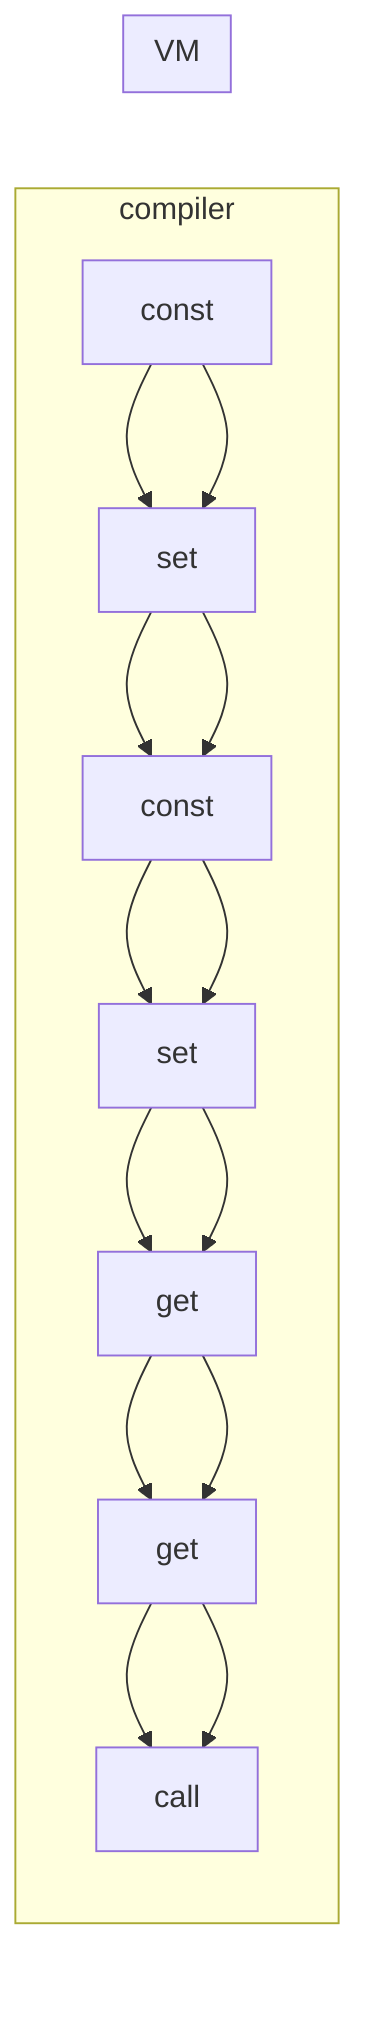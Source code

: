 flowchart LR
  subgraph compiler
    c0[const] --> c1[set] --> c2
    c2[const] --> c3[set] --> c4
    c4[get] --> c5[get] --> c6[call]
  end

  subgraph VM
    c0[const] --> c1[set] --> c2
    c2[const] --> c3[set] --> c4
    c4[get] --> c5[get] --> c6[call]
  end